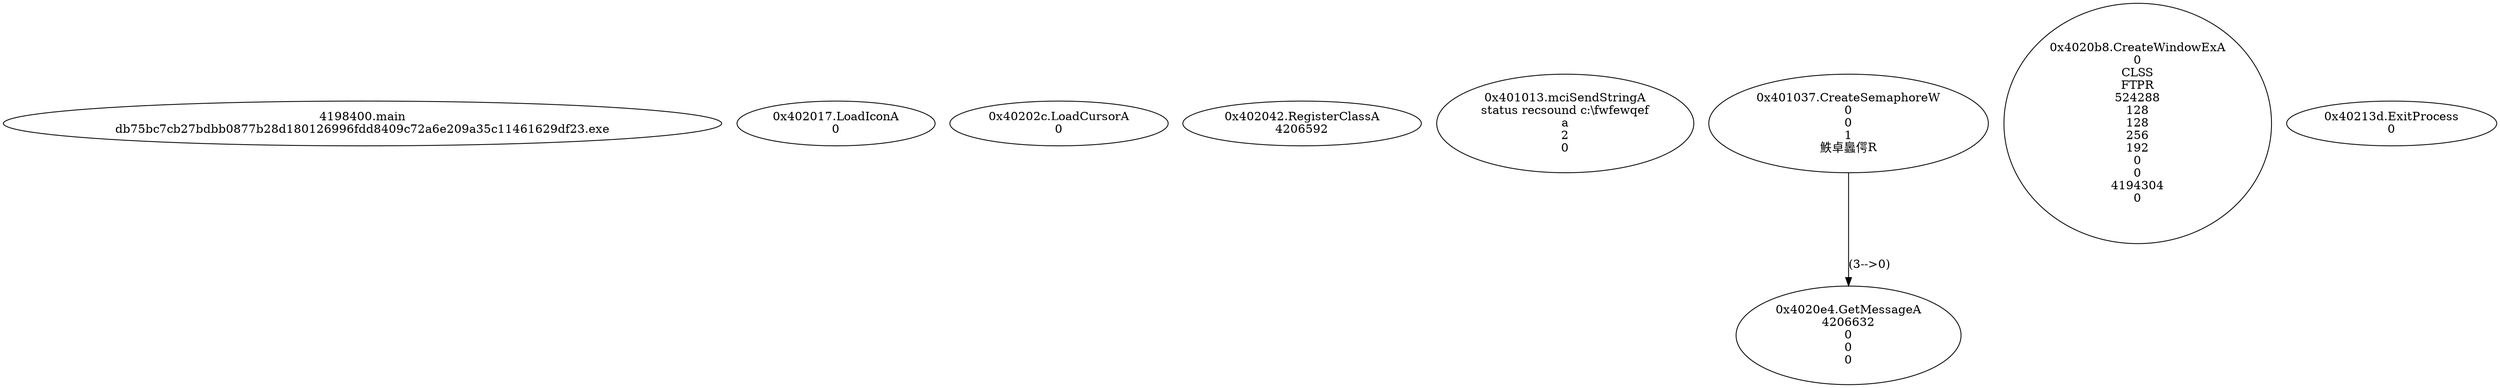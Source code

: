 // Global SCDG with merge call
digraph {
	0 [label="4198400.main
db75bc7cb27bdbb0877b28d180126996fdd8409c72a6e209a35c11461629df23.exe"]
	1 [label="0x402017.LoadIconA
0
"]
	2 [label="0x40202c.LoadCursorA
0
"]
	3 [label="0x402042.RegisterClassA
4206592"]
	4 [label="0x401013.mciSendStringA
status recsound c:\\fwfew\qef
a
2
0"]
	5 [label="0x401037.CreateSemaphoreW
0
0
1
䱃卓䘀偔R"]
	6 [label="0x4020b8.CreateWindowExA
0
CLSS
FTPR
524288
128
128
256
192
0
0
4194304
0"]
	7 [label="0x40213d.ExitProcess
0"]
	8 [label="0x4020e4.GetMessageA
4206632
0
0
0"]
	5 -> 8 [label="(3-->0)"]
}
